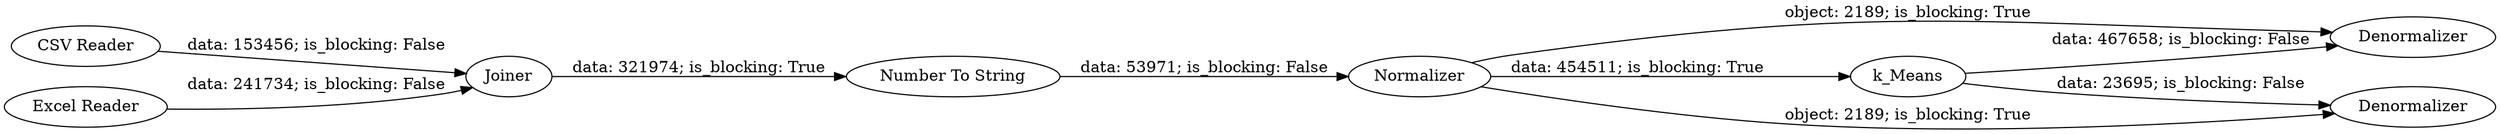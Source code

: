 digraph {
	"-5253189644649213117_145" [label=Joiner]
	"-5253189644649213117_146" [label="Number To String"]
	"-5253189644649213117_147" [label=Normalizer]
	"-5253189644649213117_144" [label="CSV Reader"]
	"-5253189644649213117_148" [label=Denormalizer]
	"-5253189644649213117_143" [label="Excel Reader"]
	"-5253189644649213117_149" [label=Denormalizer]
	"-5253189644649213117_138" [label=k_Means]
	"-5253189644649213117_138" -> "-5253189644649213117_149" [label="data: 23695; is_blocking: False"]
	"-5253189644649213117_138" -> "-5253189644649213117_148" [label="data: 467658; is_blocking: False"]
	"-5253189644649213117_147" -> "-5253189644649213117_148" [label="object: 2189; is_blocking: True"]
	"-5253189644649213117_147" -> "-5253189644649213117_138" [label="data: 454511; is_blocking: True"]
	"-5253189644649213117_144" -> "-5253189644649213117_145" [label="data: 153456; is_blocking: False"]
	"-5253189644649213117_143" -> "-5253189644649213117_145" [label="data: 241734; is_blocking: False"]
	"-5253189644649213117_145" -> "-5253189644649213117_146" [label="data: 321974; is_blocking: True"]
	"-5253189644649213117_147" -> "-5253189644649213117_149" [label="object: 2189; is_blocking: True"]
	"-5253189644649213117_146" -> "-5253189644649213117_147" [label="data: 53971; is_blocking: False"]
	rankdir=LR
}
